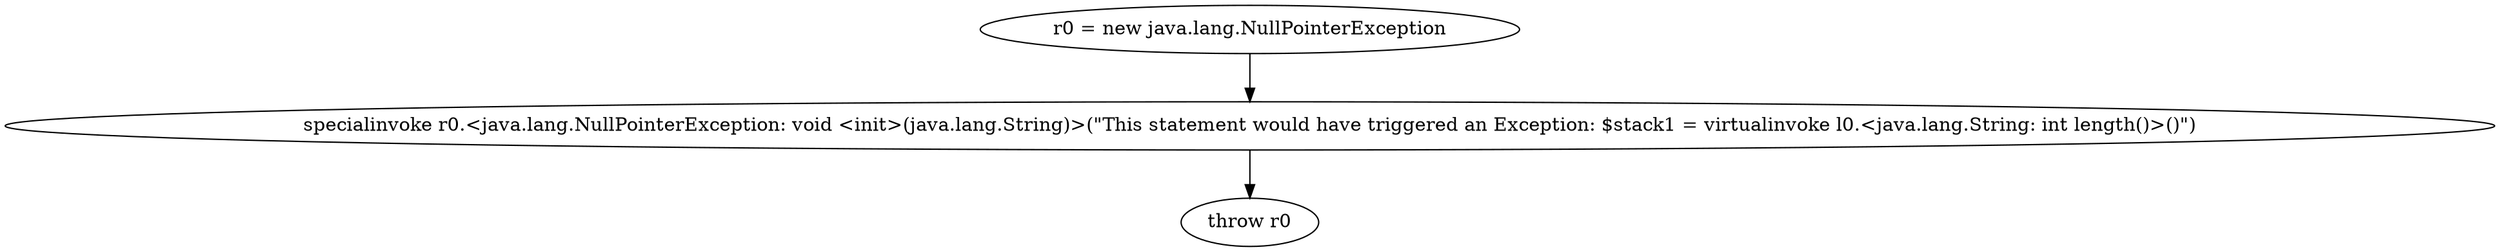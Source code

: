 digraph "unitGraph" {
    "r0 = new java.lang.NullPointerException"
    "specialinvoke r0.<java.lang.NullPointerException: void <init>(java.lang.String)>(\"This statement would have triggered an Exception: $stack1 = virtualinvoke l0.<java.lang.String: int length()>()\")"
    "throw r0"
    "r0 = new java.lang.NullPointerException"->"specialinvoke r0.<java.lang.NullPointerException: void <init>(java.lang.String)>(\"This statement would have triggered an Exception: $stack1 = virtualinvoke l0.<java.lang.String: int length()>()\")";
    "specialinvoke r0.<java.lang.NullPointerException: void <init>(java.lang.String)>(\"This statement would have triggered an Exception: $stack1 = virtualinvoke l0.<java.lang.String: int length()>()\")"->"throw r0";
}
